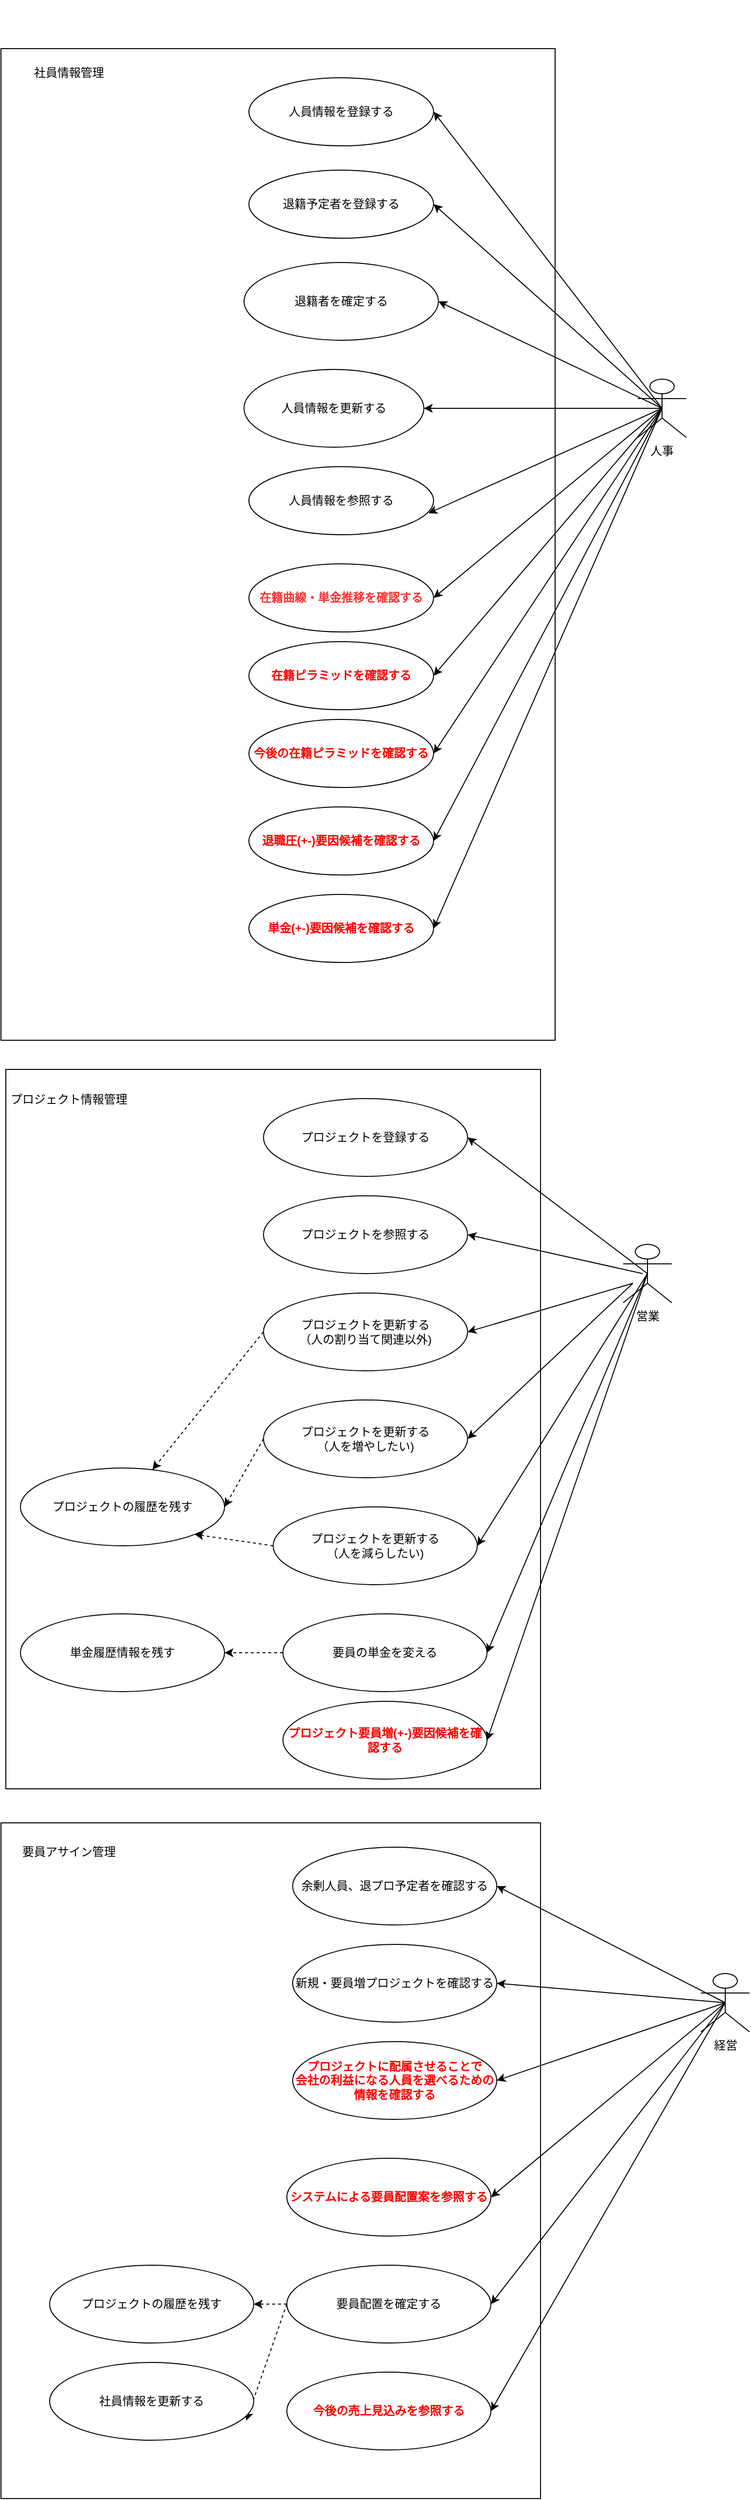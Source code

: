 <mxfile version="13.6.2" type="device"><diagram id="8ZLjTRxh6ybOqKxWCg5f" name="Page-1"><mxGraphModel dx="1819" dy="2923" grid="1" gridSize="10" guides="1" tooltips="1" connect="1" arrows="1" fold="1" page="1" pageScale="1" pageWidth="827" pageHeight="1169" math="0" shadow="0"><root><mxCell id="0"/><mxCell id="1" parent="0"/><mxCell id="5yylSKrs7nlWA5i1C4jQ-31" value="" style="rounded=0;whiteSpace=wrap;html=1;" parent="1" vertex="1"><mxGeometry x="-85" y="-690" width="550" height="740" as="geometry"/></mxCell><mxCell id="T0313eyyPYCSsdAl1nbE-45" value="" style="whiteSpace=wrap;html=1;fontColor=#FF0000;" parent="1" vertex="1"><mxGeometry x="-90" y="85" width="555" height="695" as="geometry"/></mxCell><mxCell id="5yylSKrs7nlWA5i1C4jQ-11" value="" style="rounded=0;whiteSpace=wrap;html=1;" parent="1" vertex="1"><mxGeometry x="-90" y="-1740" width="570" height="1020" as="geometry"/></mxCell><mxCell id="5yylSKrs7nlWA5i1C4jQ-15" style="edgeStyle=none;rounded=0;orthogonalLoop=1;jettySize=auto;html=1;exitX=0.5;exitY=0.5;exitDx=0;exitDy=0;exitPerimeter=0;entryX=1;entryY=0.5;entryDx=0;entryDy=0;" parent="1" source="5yylSKrs7nlWA5i1C4jQ-1" target="5yylSKrs7nlWA5i1C4jQ-14" edge="1"><mxGeometry relative="1" as="geometry"/></mxCell><mxCell id="5yylSKrs7nlWA5i1C4jQ-23" style="edgeStyle=none;rounded=0;orthogonalLoop=1;jettySize=auto;html=1;entryX=1;entryY=0.5;entryDx=0;entryDy=0;exitX=0.5;exitY=0.5;exitDx=0;exitDy=0;exitPerimeter=0;" parent="1" source="5yylSKrs7nlWA5i1C4jQ-1" target="5yylSKrs7nlWA5i1C4jQ-22" edge="1"><mxGeometry relative="1" as="geometry"><mxPoint x="560" y="-1500" as="sourcePoint"/></mxGeometry></mxCell><mxCell id="5yylSKrs7nlWA5i1C4jQ-28" style="edgeStyle=none;rounded=0;orthogonalLoop=1;jettySize=auto;html=1;exitX=0.5;exitY=0.5;exitDx=0;exitDy=0;exitPerimeter=0;entryX=1;entryY=0.5;entryDx=0;entryDy=0;" parent="1" source="5yylSKrs7nlWA5i1C4jQ-1" target="5yylSKrs7nlWA5i1C4jQ-27" edge="1"><mxGeometry relative="1" as="geometry"/></mxCell><mxCell id="T0313eyyPYCSsdAl1nbE-66" style="edgeStyle=none;rounded=0;orthogonalLoop=1;jettySize=auto;html=1;exitX=0.5;exitY=0.5;exitDx=0;exitDy=0;exitPerimeter=0;entryX=0.972;entryY=0.684;entryDx=0;entryDy=0;entryPerimeter=0;fontColor=#FF0000;" parent="1" source="5yylSKrs7nlWA5i1C4jQ-1" target="T0313eyyPYCSsdAl1nbE-56" edge="1"><mxGeometry relative="1" as="geometry"/></mxCell><mxCell id="T0313eyyPYCSsdAl1nbE-67" style="edgeStyle=none;rounded=0;orthogonalLoop=1;jettySize=auto;html=1;exitX=0.5;exitY=0.5;exitDx=0;exitDy=0;exitPerimeter=0;entryX=1;entryY=0.5;entryDx=0;entryDy=0;fontColor=#FF0000;" parent="1" source="5yylSKrs7nlWA5i1C4jQ-1" target="T0313eyyPYCSsdAl1nbE-57" edge="1"><mxGeometry relative="1" as="geometry"/></mxCell><mxCell id="T0313eyyPYCSsdAl1nbE-68" style="edgeStyle=none;rounded=0;orthogonalLoop=1;jettySize=auto;html=1;exitX=0.5;exitY=0.5;exitDx=0;exitDy=0;exitPerimeter=0;entryX=1;entryY=0.5;entryDx=0;entryDy=0;fontColor=#FF0000;" parent="1" source="5yylSKrs7nlWA5i1C4jQ-1" target="T0313eyyPYCSsdAl1nbE-58" edge="1"><mxGeometry relative="1" as="geometry"/></mxCell><mxCell id="T0313eyyPYCSsdAl1nbE-70" style="edgeStyle=none;rounded=0;orthogonalLoop=1;jettySize=auto;html=1;exitX=0.5;exitY=0.5;exitDx=0;exitDy=0;exitPerimeter=0;fontColor=#FF0000;entryX=1;entryY=0.5;entryDx=0;entryDy=0;" parent="1" source="5yylSKrs7nlWA5i1C4jQ-1" target="T0313eyyPYCSsdAl1nbE-59" edge="1"><mxGeometry relative="1" as="geometry"/></mxCell><mxCell id="T0313eyyPYCSsdAl1nbE-71" style="edgeStyle=none;rounded=0;orthogonalLoop=1;jettySize=auto;html=1;exitX=0.5;exitY=0.5;exitDx=0;exitDy=0;exitPerimeter=0;entryX=1;entryY=0.5;entryDx=0;entryDy=0;fontColor=#FF0000;" parent="1" source="5yylSKrs7nlWA5i1C4jQ-1" target="5yylSKrs7nlWA5i1C4jQ-18" edge="1"><mxGeometry relative="1" as="geometry"/></mxCell><mxCell id="IV5SvZMV-66t_AMkx-Z1-4" style="edgeStyle=none;rounded=0;orthogonalLoop=1;jettySize=auto;html=1;exitX=0.5;exitY=0.5;exitDx=0;exitDy=0;exitPerimeter=0;entryX=1;entryY=0.5;entryDx=0;entryDy=0;" edge="1" parent="1" source="5yylSKrs7nlWA5i1C4jQ-1" target="IV5SvZMV-66t_AMkx-Z1-2"><mxGeometry relative="1" as="geometry"/></mxCell><mxCell id="IV5SvZMV-66t_AMkx-Z1-11" style="edgeStyle=none;rounded=0;orthogonalLoop=1;jettySize=auto;html=1;exitX=0.5;exitY=0.5;exitDx=0;exitDy=0;exitPerimeter=0;entryX=1;entryY=0.5;entryDx=0;entryDy=0;" edge="1" parent="1" source="5yylSKrs7nlWA5i1C4jQ-1" target="IV5SvZMV-66t_AMkx-Z1-10"><mxGeometry relative="1" as="geometry"/></mxCell><object label="人事" 課長="" id="5yylSKrs7nlWA5i1C4jQ-1"><mxCell style="shape=umlActor;verticalLabelPosition=bottom;verticalAlign=top;html=1;outlineConnect=0;overflow=hidden;" parent="1" vertex="1"><mxGeometry x="565" y="-1400" width="50" height="60" as="geometry"/></mxCell></object><mxCell id="T0313eyyPYCSsdAl1nbE-69" style="edgeStyle=none;rounded=0;orthogonalLoop=1;jettySize=auto;html=1;exitX=0.5;exitY=0.5;exitDx=0;exitDy=0;exitPerimeter=0;entryX=1;entryY=0.5;entryDx=0;entryDy=0;fontColor=#FF0000;" parent="1" source="5yylSKrs7nlWA5i1C4jQ-2" target="T0313eyyPYCSsdAl1nbE-35" edge="1"><mxGeometry relative="1" as="geometry"/></mxCell><mxCell id="IV5SvZMV-66t_AMkx-Z1-6" style="edgeStyle=none;rounded=0;orthogonalLoop=1;jettySize=auto;html=1;exitX=0.5;exitY=0.5;exitDx=0;exitDy=0;exitPerimeter=0;entryX=1;entryY=0.5;entryDx=0;entryDy=0;" edge="1" parent="1" source="5yylSKrs7nlWA5i1C4jQ-2" target="IV5SvZMV-66t_AMkx-Z1-5"><mxGeometry relative="1" as="geometry"/></mxCell><mxCell id="IV5SvZMV-66t_AMkx-Z1-14" style="edgeStyle=none;rounded=0;orthogonalLoop=1;jettySize=auto;html=1;exitX=0.5;exitY=0.5;exitDx=0;exitDy=0;exitPerimeter=0;entryX=1;entryY=0.5;entryDx=0;entryDy=0;" edge="1" parent="1" source="5yylSKrs7nlWA5i1C4jQ-2" target="IV5SvZMV-66t_AMkx-Z1-12"><mxGeometry relative="1" as="geometry"/></mxCell><mxCell id="5yylSKrs7nlWA5i1C4jQ-2" value="営業" style="shape=umlActor;verticalLabelPosition=bottom;verticalAlign=top;html=1;outlineConnect=0;" parent="1" vertex="1"><mxGeometry x="550" y="-510" width="50" height="60" as="geometry"/></mxCell><mxCell id="5yylSKrs7nlWA5i1C4jQ-14" value="退籍予定者を登録する" style="ellipse;whiteSpace=wrap;html=1;" parent="1" vertex="1"><mxGeometry x="165" y="-1615" width="190" height="70" as="geometry"/></mxCell><mxCell id="5yylSKrs7nlWA5i1C4jQ-18" value="人員情報を登録する" style="ellipse;whiteSpace=wrap;html=1;" parent="1" vertex="1"><mxGeometry x="165" y="-1710" width="190" height="70" as="geometry"/></mxCell><mxCell id="5yylSKrs7nlWA5i1C4jQ-22" value="退籍者を確定する" style="ellipse;whiteSpace=wrap;html=1;" parent="1" vertex="1"><mxGeometry x="160" y="-1520" width="200" height="80" as="geometry"/></mxCell><mxCell id="5yylSKrs7nlWA5i1C4jQ-27" value="人員情報を更新する" style="ellipse;whiteSpace=wrap;html=1;" parent="1" vertex="1"><mxGeometry x="160" y="-1410" width="185" height="80" as="geometry"/></mxCell><mxCell id="T0313eyyPYCSsdAl1nbE-1" value="プロジェクトを登録する" style="ellipse;whiteSpace=wrap;html=1;" parent="1" vertex="1"><mxGeometry x="180" y="-660" width="210" height="80" as="geometry"/></mxCell><mxCell id="T0313eyyPYCSsdAl1nbE-2" value="" style="endArrow=classic;html=1;exitX=0.5;exitY=0.5;exitDx=0;exitDy=0;exitPerimeter=0;entryX=1;entryY=0.5;entryDx=0;entryDy=0;" parent="1" source="5yylSKrs7nlWA5i1C4jQ-2" target="T0313eyyPYCSsdAl1nbE-1" edge="1"><mxGeometry width="50" height="50" relative="1" as="geometry"><mxPoint x="290" y="-530" as="sourcePoint"/><mxPoint x="340" y="-580" as="targetPoint"/></mxGeometry></mxCell><mxCell id="T0313eyyPYCSsdAl1nbE-9" value="プロジェクトを参照する" style="ellipse;whiteSpace=wrap;html=1;" parent="1" vertex="1"><mxGeometry x="180" y="-560" width="210" height="80" as="geometry"/></mxCell><mxCell id="T0313eyyPYCSsdAl1nbE-73" style="edgeStyle=none;rounded=0;orthogonalLoop=1;jettySize=auto;html=1;exitX=0.5;exitY=0.5;exitDx=0;exitDy=0;exitPerimeter=0;entryX=1;entryY=0.5;entryDx=0;entryDy=0;fontColor=#FF0000;" parent="1" source="T0313eyyPYCSsdAl1nbE-12" target="T0313eyyPYCSsdAl1nbE-37" edge="1"><mxGeometry relative="1" as="geometry"/></mxCell><mxCell id="T0313eyyPYCSsdAl1nbE-74" style="edgeStyle=none;rounded=0;orthogonalLoop=1;jettySize=auto;html=1;exitX=0.5;exitY=0.5;exitDx=0;exitDy=0;exitPerimeter=0;entryX=1;entryY=0.5;entryDx=0;entryDy=0;fontColor=#FF0000;" parent="1" source="T0313eyyPYCSsdAl1nbE-12" target="T0313eyyPYCSsdAl1nbE-42" edge="1"><mxGeometry relative="1" as="geometry"/></mxCell><mxCell id="T0313eyyPYCSsdAl1nbE-75" style="edgeStyle=none;rounded=0;orthogonalLoop=1;jettySize=auto;html=1;exitX=0.5;exitY=0.5;exitDx=0;exitDy=0;exitPerimeter=0;entryX=1;entryY=0.5;entryDx=0;entryDy=0;fontColor=#FF0000;" parent="1" source="T0313eyyPYCSsdAl1nbE-12" target="T0313eyyPYCSsdAl1nbE-33" edge="1"><mxGeometry relative="1" as="geometry"/></mxCell><mxCell id="T0313eyyPYCSsdAl1nbE-76" style="edgeStyle=none;rounded=0;orthogonalLoop=1;jettySize=auto;html=1;exitX=0.5;exitY=0.5;exitDx=0;exitDy=0;exitPerimeter=0;entryX=1;entryY=0.5;entryDx=0;entryDy=0;fontColor=#FF0000;" parent="1" source="T0313eyyPYCSsdAl1nbE-12" target="T0313eyyPYCSsdAl1nbE-43" edge="1"><mxGeometry relative="1" as="geometry"/></mxCell><mxCell id="T0313eyyPYCSsdAl1nbE-77" style="edgeStyle=none;rounded=0;orthogonalLoop=1;jettySize=auto;html=1;exitX=0.5;exitY=0.5;exitDx=0;exitDy=0;exitPerimeter=0;entryX=1;entryY=0.5;entryDx=0;entryDy=0;fontColor=#FF0000;" parent="1" source="T0313eyyPYCSsdAl1nbE-12" target="T0313eyyPYCSsdAl1nbE-44" edge="1"><mxGeometry relative="1" as="geometry"/></mxCell><mxCell id="T0313eyyPYCSsdAl1nbE-78" style="edgeStyle=none;rounded=0;orthogonalLoop=1;jettySize=auto;html=1;exitX=0.5;exitY=0.5;exitDx=0;exitDy=0;exitPerimeter=0;fontColor=#FF0000;entryX=1;entryY=0.5;entryDx=0;entryDy=0;" parent="1" source="T0313eyyPYCSsdAl1nbE-12" target="T0313eyyPYCSsdAl1nbE-46" edge="1"><mxGeometry relative="1" as="geometry"/></mxCell><mxCell id="T0313eyyPYCSsdAl1nbE-12" value="経営" style="shape=umlActor;verticalLabelPosition=bottom;verticalAlign=top;html=1;outlineConnect=0;" parent="1" vertex="1"><mxGeometry x="630" y="240" width="50" height="60" as="geometry"/></mxCell><mxCell id="T0313eyyPYCSsdAl1nbE-15" value="プロジェクトを更新する&lt;br&gt;（人の割り当て関連以外)" style="ellipse;whiteSpace=wrap;html=1;" parent="1" vertex="1"><mxGeometry x="180" y="-460" width="210" height="80" as="geometry"/></mxCell><mxCell id="T0313eyyPYCSsdAl1nbE-24" value="プロジェクトの履歴を残す" style="ellipse;whiteSpace=wrap;html=1;" parent="1" vertex="1"><mxGeometry x="-70" y="-280" width="210" height="80" as="geometry"/></mxCell><mxCell id="T0313eyyPYCSsdAl1nbE-33" value="プロジェクトに配属させることで&lt;br&gt;会社の利益になる人員を選べるための情報を確認する" style="ellipse;whiteSpace=wrap;html=1;fontColor=#FF0000;fontStyle=1" parent="1" vertex="1"><mxGeometry x="210" y="310" width="210" height="80" as="geometry"/></mxCell><mxCell id="T0313eyyPYCSsdAl1nbE-34" value="プロジェクトを更新する&lt;br&gt;（人を増やしたい)" style="ellipse;whiteSpace=wrap;html=1;" parent="1" vertex="1"><mxGeometry x="180" y="-350" width="210" height="80" as="geometry"/></mxCell><mxCell id="T0313eyyPYCSsdAl1nbE-35" value="プロジェクトを更新する&lt;br&gt;（人を減らしたい)" style="ellipse;whiteSpace=wrap;html=1;" parent="1" vertex="1"><mxGeometry x="190" y="-240" width="210" height="80" as="geometry"/></mxCell><mxCell id="T0313eyyPYCSsdAl1nbE-37" value="余剰人員、退プロ予定者を確認する" style="ellipse;whiteSpace=wrap;html=1;" parent="1" vertex="1"><mxGeometry x="210" y="110" width="210" height="80" as="geometry"/></mxCell><mxCell id="T0313eyyPYCSsdAl1nbE-38" value="" style="endArrow=classic;html=1;dashed=1;fontColor=#FF0000;exitX=0;exitY=0.5;exitDx=0;exitDy=0;" parent="1" source="T0313eyyPYCSsdAl1nbE-15" target="T0313eyyPYCSsdAl1nbE-24" edge="1"><mxGeometry width="50" height="50" relative="1" as="geometry"><mxPoint x="300" y="-250" as="sourcePoint"/><mxPoint x="350" y="-300" as="targetPoint"/></mxGeometry></mxCell><mxCell id="T0313eyyPYCSsdAl1nbE-39" value="" style="endArrow=classic;html=1;dashed=1;fontColor=#FF0000;exitX=0;exitY=0.5;exitDx=0;exitDy=0;entryX=1;entryY=0.5;entryDx=0;entryDy=0;" parent="1" source="T0313eyyPYCSsdAl1nbE-34" edge="1" target="T0313eyyPYCSsdAl1nbE-24"><mxGeometry width="50" height="50" relative="1" as="geometry"><mxPoint x="190" y="-410" as="sourcePoint"/><mxPoint x="150" y="-300" as="targetPoint"/></mxGeometry></mxCell><mxCell id="T0313eyyPYCSsdAl1nbE-40" value="" style="endArrow=classic;html=1;dashed=1;fontColor=#FF0000;exitX=0;exitY=0.5;exitDx=0;exitDy=0;entryX=1;entryY=1;entryDx=0;entryDy=0;" parent="1" source="T0313eyyPYCSsdAl1nbE-35" target="T0313eyyPYCSsdAl1nbE-24" edge="1"><mxGeometry width="50" height="50" relative="1" as="geometry"><mxPoint x="190" y="-290" as="sourcePoint"/><mxPoint x="160" y="-290" as="targetPoint"/></mxGeometry></mxCell><mxCell id="T0313eyyPYCSsdAl1nbE-42" value="新規・要員増プロジェクトを確認する" style="ellipse;whiteSpace=wrap;html=1;" parent="1" vertex="1"><mxGeometry x="210" y="210" width="210" height="80" as="geometry"/></mxCell><mxCell id="T0313eyyPYCSsdAl1nbE-43" value="システムによる要員配置案を参照する" style="ellipse;whiteSpace=wrap;html=1;fontColor=#FF0000;fontStyle=1" parent="1" vertex="1"><mxGeometry x="204" y="430" width="210" height="80" as="geometry"/></mxCell><mxCell id="T0313eyyPYCSsdAl1nbE-79" style="edgeStyle=none;rounded=0;orthogonalLoop=1;jettySize=auto;html=1;exitX=0;exitY=0.5;exitDx=0;exitDy=0;fontColor=#FF0000;dashed=1;" parent="1" source="T0313eyyPYCSsdAl1nbE-44" target="T0313eyyPYCSsdAl1nbE-52" edge="1"><mxGeometry relative="1" as="geometry"/></mxCell><mxCell id="T0313eyyPYCSsdAl1nbE-80" style="edgeStyle=none;rounded=0;orthogonalLoop=1;jettySize=auto;html=1;exitX=0;exitY=0.5;exitDx=0;exitDy=0;entryX=0.963;entryY=0.748;entryDx=0;entryDy=0;entryPerimeter=0;dashed=1;fontColor=#FF0000;" parent="1" source="T0313eyyPYCSsdAl1nbE-44" target="T0313eyyPYCSsdAl1nbE-53" edge="1"><mxGeometry relative="1" as="geometry"/></mxCell><mxCell id="T0313eyyPYCSsdAl1nbE-44" value="&lt;font color=&quot;#000000&quot; style=&quot;font-weight: normal&quot;&gt;要員配置を確定する&lt;/font&gt;" style="ellipse;whiteSpace=wrap;html=1;fontColor=#FF0000;fontStyle=1" parent="1" vertex="1"><mxGeometry x="204" y="540" width="210" height="80" as="geometry"/></mxCell><mxCell id="T0313eyyPYCSsdAl1nbE-46" value="今後の売上見込みを参照する" style="ellipse;whiteSpace=wrap;html=1;fontColor=#FF0000;fontStyle=1" parent="1" vertex="1"><mxGeometry x="204" y="650" width="210" height="80" as="geometry"/></mxCell><mxCell id="T0313eyyPYCSsdAl1nbE-49" value="" style="endArrow=classic;html=1;fontColor=#FF0000;entryX=1;entryY=0.5;entryDx=0;entryDy=0;" parent="1" target="T0313eyyPYCSsdAl1nbE-9" edge="1"><mxGeometry width="50" height="50" relative="1" as="geometry"><mxPoint x="570" y="-480" as="sourcePoint"/><mxPoint x="480" y="-630" as="targetPoint"/></mxGeometry></mxCell><mxCell id="T0313eyyPYCSsdAl1nbE-52" value="プロジェクトの履歴を残す" style="ellipse;whiteSpace=wrap;html=1;" parent="1" vertex="1"><mxGeometry x="-40" y="540" width="210" height="80" as="geometry"/></mxCell><mxCell id="T0313eyyPYCSsdAl1nbE-53" value="社員情報を更新する" style="ellipse;whiteSpace=wrap;html=1;" parent="1" vertex="1"><mxGeometry x="-40" y="640" width="210" height="80" as="geometry"/></mxCell><mxCell id="T0313eyyPYCSsdAl1nbE-54" value="" style="endArrow=classic;html=1;fontColor=#FF0000;entryX=1;entryY=0.5;entryDx=0;entryDy=0;" parent="1" target="T0313eyyPYCSsdAl1nbE-15" edge="1"><mxGeometry width="50" height="50" relative="1" as="geometry"><mxPoint x="560" y="-470" as="sourcePoint"/><mxPoint x="400.0" y="-510" as="targetPoint"/></mxGeometry></mxCell><mxCell id="T0313eyyPYCSsdAl1nbE-55" value="" style="endArrow=classic;html=1;fontColor=#FF0000;entryX=1;entryY=0.5;entryDx=0;entryDy=0;" parent="1" target="T0313eyyPYCSsdAl1nbE-34" edge="1"><mxGeometry width="50" height="50" relative="1" as="geometry"><mxPoint x="560" y="-470" as="sourcePoint"/><mxPoint x="400.0" y="-410" as="targetPoint"/></mxGeometry></mxCell><mxCell id="T0313eyyPYCSsdAl1nbE-56" value="人員情報を参照する" style="ellipse;whiteSpace=wrap;html=1;" parent="1" vertex="1"><mxGeometry x="165" y="-1310" width="190" height="70" as="geometry"/></mxCell><mxCell id="T0313eyyPYCSsdAl1nbE-57" value="&lt;font color=&quot;#ff3333&quot;&gt;&lt;b&gt;在籍曲線・単金推移を確認する&lt;/b&gt;&lt;/font&gt;" style="ellipse;whiteSpace=wrap;html=1;" parent="1" vertex="1"><mxGeometry x="165" y="-1210" width="190" height="70" as="geometry"/></mxCell><mxCell id="T0313eyyPYCSsdAl1nbE-58" value="&lt;font color=&quot;#ff0000&quot;&gt;&lt;b&gt;在籍ピラミッドを確認する&lt;/b&gt;&lt;/font&gt;" style="ellipse;whiteSpace=wrap;html=1;" parent="1" vertex="1"><mxGeometry x="165" y="-1130" width="190" height="70" as="geometry"/></mxCell><mxCell id="T0313eyyPYCSsdAl1nbE-59" value="&lt;font color=&quot;#ff0000&quot;&gt;&lt;b&gt;今後の在籍ピラミッドを確認する&lt;/b&gt;&lt;/font&gt;" style="ellipse;whiteSpace=wrap;html=1;" parent="1" vertex="1"><mxGeometry x="165" y="-1050" width="190" height="70" as="geometry"/></mxCell><mxCell id="T0313eyyPYCSsdAl1nbE-81" value="社員情報管理" style="text;html=1;strokeColor=none;fillColor=none;align=center;verticalAlign=middle;whiteSpace=wrap;rounded=0;" parent="1" vertex="1"><mxGeometry x="-90" y="-1790" width="140" height="150" as="geometry"/></mxCell><mxCell id="T0313eyyPYCSsdAl1nbE-82" value="プロジェクト情報管理" style="text;html=1;strokeColor=none;fillColor=none;align=center;verticalAlign=middle;whiteSpace=wrap;rounded=0;" parent="1" vertex="1"><mxGeometry x="-90" y="-734" width="140" height="150" as="geometry"/></mxCell><mxCell id="T0313eyyPYCSsdAl1nbE-83" value="要員アサイン管理" style="text;html=1;strokeColor=none;fillColor=none;align=center;verticalAlign=middle;whiteSpace=wrap;rounded=0;" parent="1" vertex="1"><mxGeometry x="-90" y="40" width="140" height="150" as="geometry"/></mxCell><mxCell id="IV5SvZMV-66t_AMkx-Z1-2" value="&lt;font color=&quot;#ff0000&quot;&gt;&lt;b&gt;退職圧(+-)要因候補を確認する&lt;/b&gt;&lt;/font&gt;" style="ellipse;whiteSpace=wrap;html=1;" vertex="1" parent="1"><mxGeometry x="165" y="-960" width="190" height="70" as="geometry"/></mxCell><mxCell id="IV5SvZMV-66t_AMkx-Z1-9" style="edgeStyle=none;rounded=0;orthogonalLoop=1;jettySize=auto;html=1;exitX=0;exitY=0.5;exitDx=0;exitDy=0;entryX=1;entryY=0.5;entryDx=0;entryDy=0;dashed=1;" edge="1" parent="1" source="IV5SvZMV-66t_AMkx-Z1-5" target="IV5SvZMV-66t_AMkx-Z1-7"><mxGeometry relative="1" as="geometry"/></mxCell><mxCell id="IV5SvZMV-66t_AMkx-Z1-5" value="要員の単金を変える" style="ellipse;whiteSpace=wrap;html=1;" vertex="1" parent="1"><mxGeometry x="200" y="-130" width="210" height="80" as="geometry"/></mxCell><mxCell id="IV5SvZMV-66t_AMkx-Z1-7" value="単金履歴情報を残す" style="ellipse;whiteSpace=wrap;html=1;" vertex="1" parent="1"><mxGeometry x="-70" y="-130" width="210" height="80" as="geometry"/></mxCell><mxCell id="IV5SvZMV-66t_AMkx-Z1-8" style="edgeStyle=none;rounded=0;orthogonalLoop=1;jettySize=auto;html=1;exitX=0.5;exitY=0;exitDx=0;exitDy=0;" edge="1" parent="1" source="IV5SvZMV-66t_AMkx-Z1-7" target="IV5SvZMV-66t_AMkx-Z1-7"><mxGeometry relative="1" as="geometry"/></mxCell><mxCell id="IV5SvZMV-66t_AMkx-Z1-10" value="&lt;font color=&quot;#ff0000&quot;&gt;&lt;b&gt;単金(+-)要因候補を確認する&lt;/b&gt;&lt;/font&gt;" style="ellipse;whiteSpace=wrap;html=1;" vertex="1" parent="1"><mxGeometry x="165" y="-870" width="190" height="70" as="geometry"/></mxCell><mxCell id="IV5SvZMV-66t_AMkx-Z1-12" value="&lt;font color=&quot;#ff0000&quot;&gt;&lt;b&gt;プロジェクト要員増(+-)要因候補を確認する&lt;/b&gt;&lt;/font&gt;" style="ellipse;whiteSpace=wrap;html=1;" vertex="1" parent="1"><mxGeometry x="200" y="-40" width="210" height="80" as="geometry"/></mxCell><mxCell id="IV5SvZMV-66t_AMkx-Z1-13" style="edgeStyle=none;rounded=0;orthogonalLoop=1;jettySize=auto;html=1;exitX=0;exitY=0;exitDx=0;exitDy=0;" edge="1" parent="1" source="IV5SvZMV-66t_AMkx-Z1-12" target="IV5SvZMV-66t_AMkx-Z1-12"><mxGeometry relative="1" as="geometry"/></mxCell></root></mxGraphModel></diagram></mxfile>